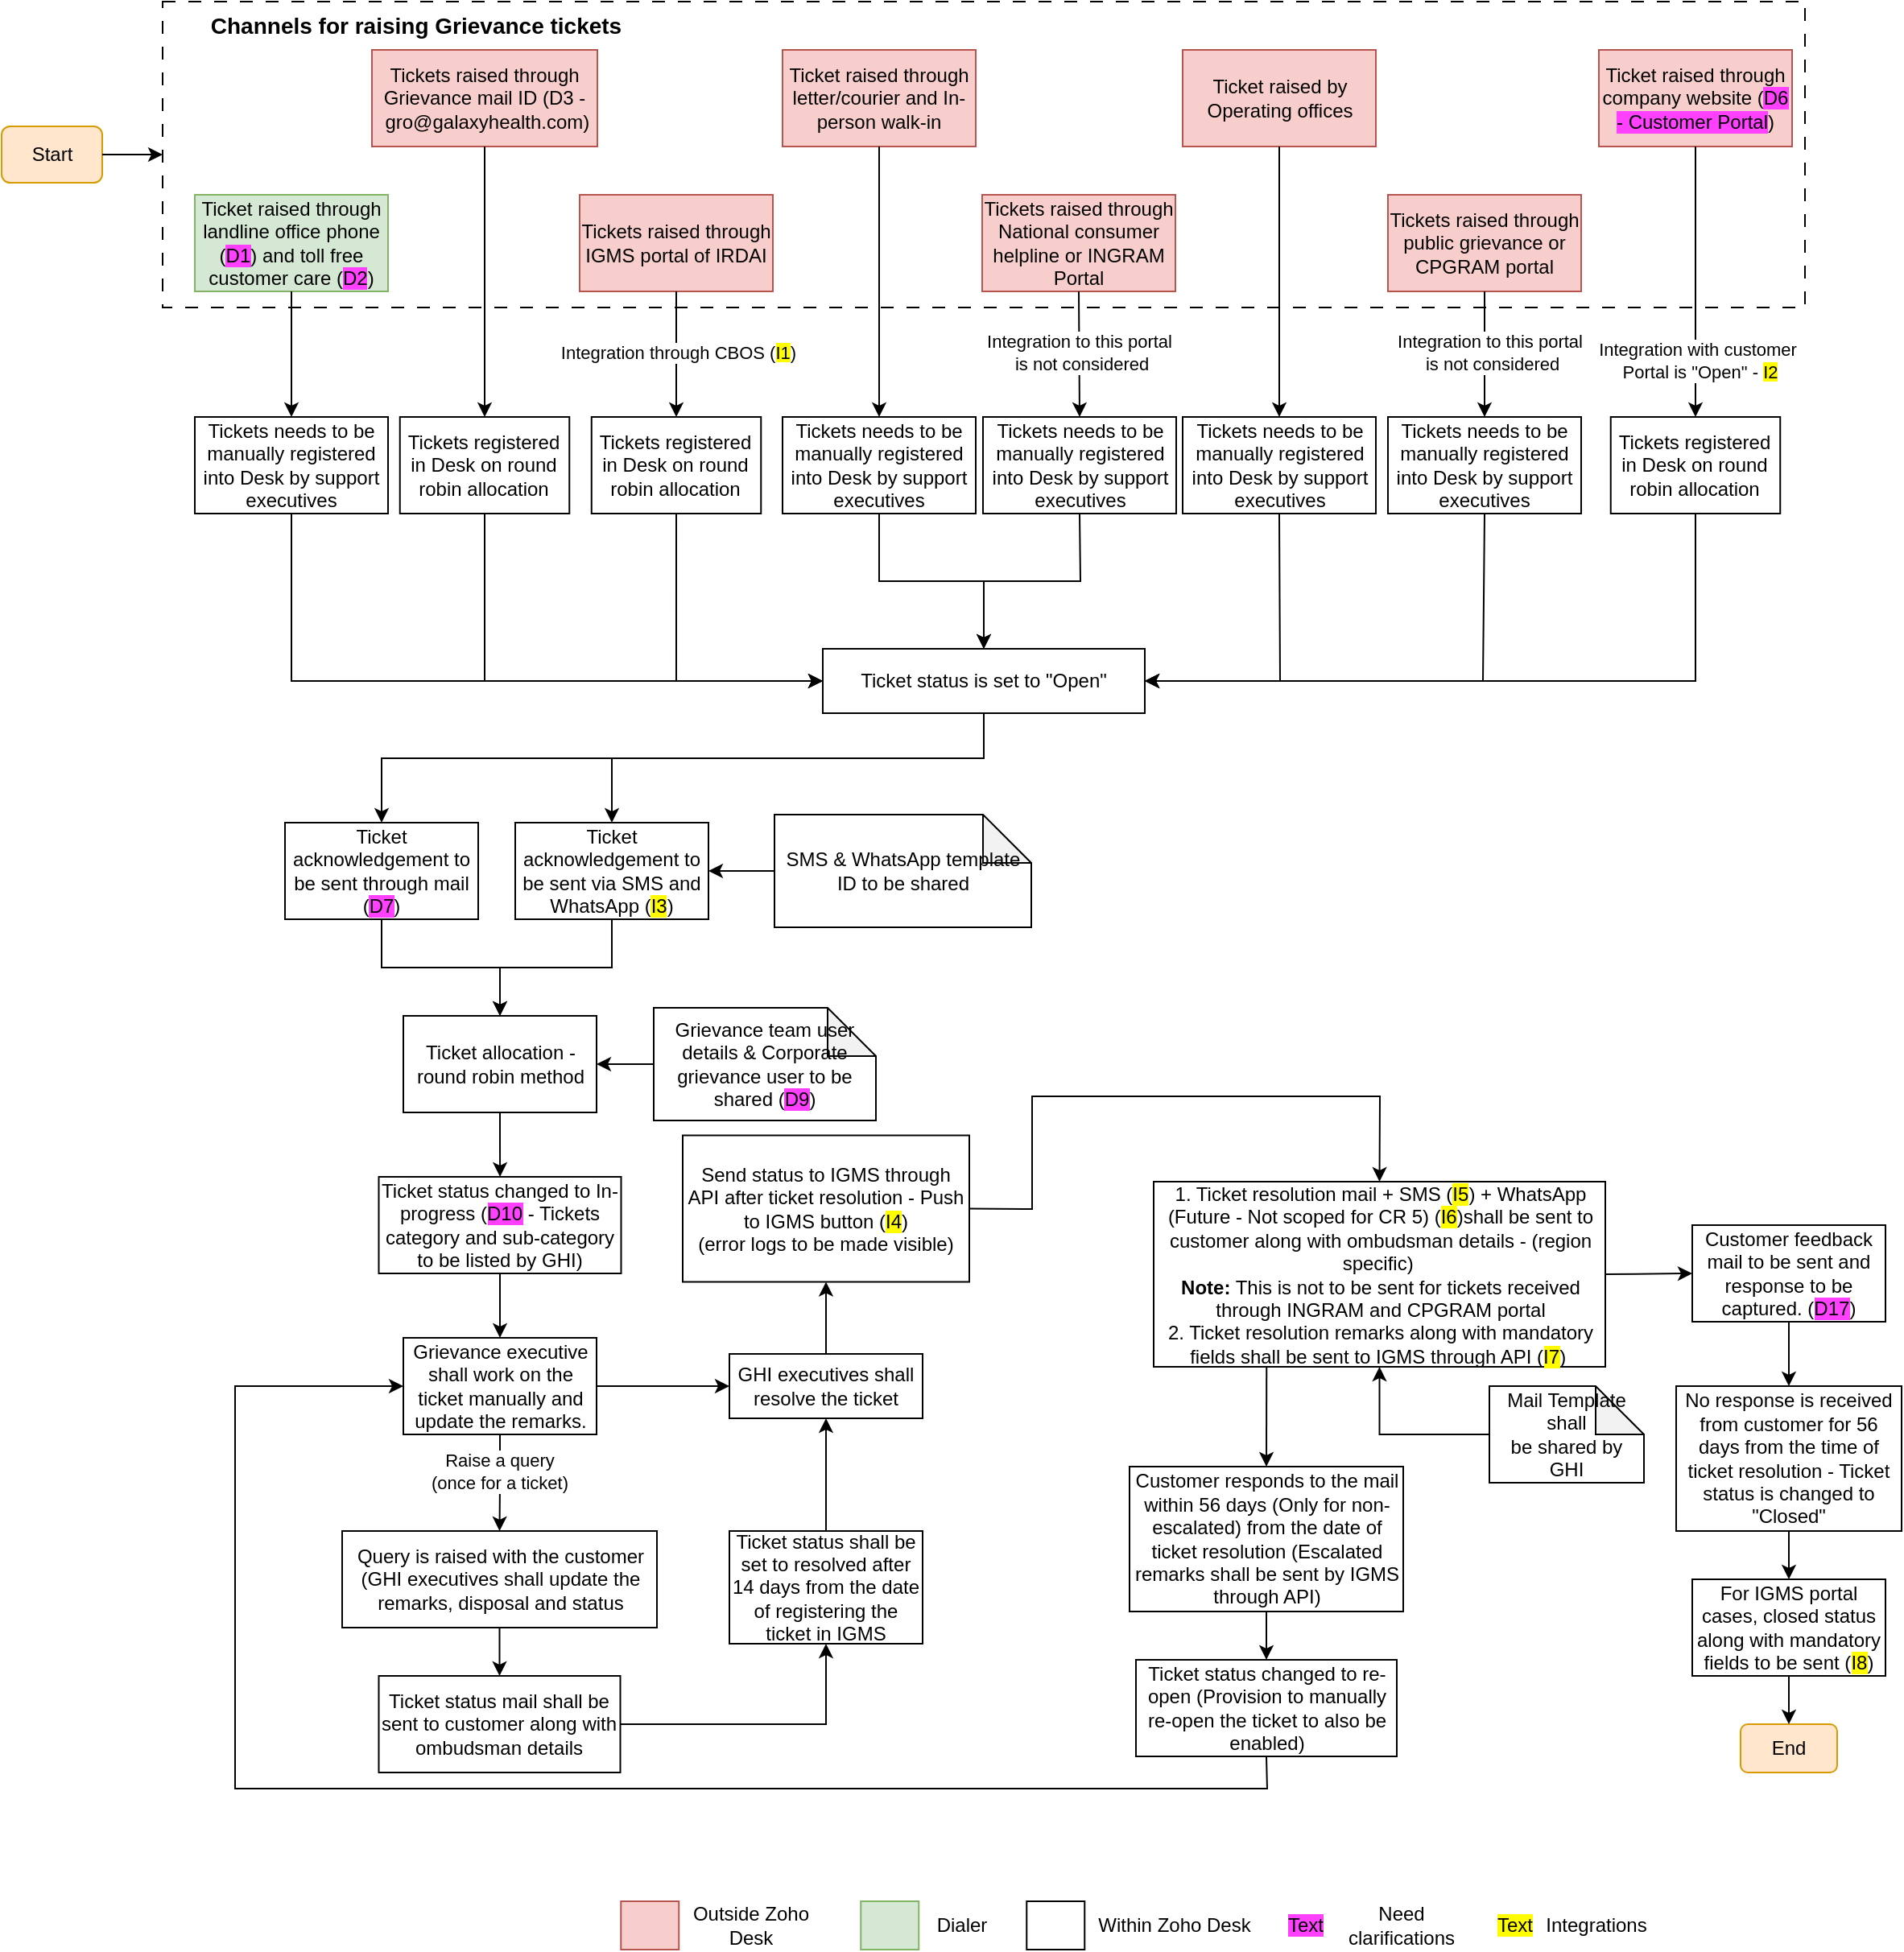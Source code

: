 <mxfile version="26.0.4">
  <diagram name="Page-1" id="zcw-Cnb_ciNUWG4lOdHk">
    <mxGraphModel dx="1781" dy="-554" grid="1" gridSize="10" guides="1" tooltips="1" connect="1" arrows="1" fold="1" page="1" pageScale="1" pageWidth="827" pageHeight="1169" math="0" shadow="0">
      <root>
        <mxCell id="0" />
        <mxCell id="1" parent="0" />
        <mxCell id="jaS_6ejKE6jILCxBxe4m-8" value="" style="rounded=0;whiteSpace=wrap;html=1;dashed=1;dashPattern=8 8;" parent="1" vertex="1">
          <mxGeometry x="70" y="1490" width="1020" height="190" as="geometry" />
        </mxCell>
        <mxCell id="CMElNXdr1ZD5l6xWRX4L-1" value="Ticket raised through landline office phone (&lt;span style=&quot;background-color: rgb(255, 64, 255);&quot;&gt;D1&lt;/span&gt;) and toll free customer care (&lt;span style=&quot;background-color: rgb(255, 64, 255);&quot;&gt;D2&lt;/span&gt;)" style="rounded=0;whiteSpace=wrap;html=1;fillColor=#d5e8d4;strokeColor=#82b366;" parent="1" vertex="1">
          <mxGeometry x="90" y="1610" width="120" height="60" as="geometry" />
        </mxCell>
        <mxCell id="CMElNXdr1ZD5l6xWRX4L-2" value="Start" style="rounded=1;whiteSpace=wrap;html=1;fillColor=#ffe6cc;strokeColor=#d79b00;" parent="1" vertex="1">
          <mxGeometry x="-30" y="1567.5" width="62.5" height="35" as="geometry" />
        </mxCell>
        <mxCell id="G15ThiUx4BXyu7yqYoc5-98" value="" style="rounded=0;whiteSpace=wrap;html=1;fillColor=#f8cecc;strokeColor=#b85450;" parent="1" vertex="1">
          <mxGeometry x="354.63" y="2670" width="36" height="30" as="geometry" />
        </mxCell>
        <mxCell id="G15ThiUx4BXyu7yqYoc5-99" value="Outside Zoho Desk" style="text;html=1;align=center;verticalAlign=middle;whiteSpace=wrap;rounded=0;" parent="1" vertex="1">
          <mxGeometry x="387.13" y="2670" width="96.5" height="30" as="geometry" />
        </mxCell>
        <mxCell id="G15ThiUx4BXyu7yqYoc5-100" value="" style="rounded=0;whiteSpace=wrap;html=1;fillColor=#d5e8d4;strokeColor=#82b366;" parent="1" vertex="1">
          <mxGeometry x="503.63" y="2670" width="36" height="30" as="geometry" />
        </mxCell>
        <mxCell id="G15ThiUx4BXyu7yqYoc5-101" value="Dialer" style="text;html=1;align=center;verticalAlign=middle;whiteSpace=wrap;rounded=0;" parent="1" vertex="1">
          <mxGeometry x="518.13" y="2670" width="96.5" height="30" as="geometry" />
        </mxCell>
        <mxCell id="G15ThiUx4BXyu7yqYoc5-102" value="" style="rounded=0;whiteSpace=wrap;html=1;" parent="1" vertex="1">
          <mxGeometry x="606.63" y="2670" width="36" height="30" as="geometry" />
        </mxCell>
        <mxCell id="G15ThiUx4BXyu7yqYoc5-103" value="Within Zoho Desk" style="text;html=1;align=center;verticalAlign=middle;whiteSpace=wrap;rounded=0;" parent="1" vertex="1">
          <mxGeometry x="650.13" y="2670" width="96.5" height="30" as="geometry" />
        </mxCell>
        <mxCell id="jaS_6ejKE6jILCxBxe4m-1" value="Tickets raised through Grievance mail ID (D3 -&amp;nbsp;&lt;span&gt;gro@galaxyhealth.com&lt;/span&gt;)" style="rounded=0;whiteSpace=wrap;html=1;fillColor=#f8cecc;strokeColor=#b85450;" parent="1" vertex="1">
          <mxGeometry x="200.01" y="1520" width="140" height="60" as="geometry" />
        </mxCell>
        <mxCell id="jaS_6ejKE6jILCxBxe4m-2" value="Ticket raised through company website (&lt;span style=&quot;background-color: rgb(255, 64, 255);&quot;&gt;D6 - Customer Portal&lt;/span&gt;)" style="rounded=0;whiteSpace=wrap;html=1;fillColor=#f8cecc;strokeColor=#b85450;" parent="1" vertex="1">
          <mxGeometry x="962" y="1520" width="120" height="60" as="geometry" />
        </mxCell>
        <mxCell id="jaS_6ejKE6jILCxBxe4m-3" value="Ticket raised through letter/courier and In-person walk-in" style="rounded=0;whiteSpace=wrap;html=1;fillColor=#f8cecc;strokeColor=#b85450;" parent="1" vertex="1">
          <mxGeometry x="455" y="1520" width="120" height="60" as="geometry" />
        </mxCell>
        <mxCell id="jaS_6ejKE6jILCxBxe4m-4" value="Ticket raised by Operating offices" style="rounded=0;whiteSpace=wrap;html=1;fillColor=#f8cecc;strokeColor=#b85450;" parent="1" vertex="1">
          <mxGeometry x="703.5" y="1520" width="120" height="60" as="geometry" />
        </mxCell>
        <mxCell id="jaS_6ejKE6jILCxBxe4m-5" value="Tickets raised through IGMS portal of IRDAI" style="rounded=0;whiteSpace=wrap;html=1;fillColor=#f8cecc;strokeColor=#b85450;" parent="1" vertex="1">
          <mxGeometry x="329" y="1610" width="120" height="60" as="geometry" />
        </mxCell>
        <mxCell id="jaS_6ejKE6jILCxBxe4m-6" value="Tickets raised through National consumer helpline or INGRAM Portal" style="rounded=0;whiteSpace=wrap;html=1;fillColor=#f8cecc;strokeColor=#b85450;" parent="1" vertex="1">
          <mxGeometry x="579" y="1610" width="120" height="60" as="geometry" />
        </mxCell>
        <mxCell id="jaS_6ejKE6jILCxBxe4m-7" value="Tickets raised through public grievance or CPGRAM portal" style="rounded=0;whiteSpace=wrap;html=1;fillColor=#f8cecc;strokeColor=#b85450;" parent="1" vertex="1">
          <mxGeometry x="831" y="1610" width="120" height="60" as="geometry" />
        </mxCell>
        <mxCell id="jaS_6ejKE6jILCxBxe4m-9" value="Channels for raising Grievance tickets" style="text;html=1;align=center;verticalAlign=middle;whiteSpace=wrap;rounded=0;fontSize=14;fontStyle=1" parent="1" vertex="1">
          <mxGeometry x="70.5" y="1490" width="312.5" height="30" as="geometry" />
        </mxCell>
        <mxCell id="jaS_6ejKE6jILCxBxe4m-11" value="" style="endArrow=classic;html=1;rounded=0;exitX=1;exitY=0.5;exitDx=0;exitDy=0;entryX=0;entryY=0.5;entryDx=0;entryDy=0;" parent="1" source="CMElNXdr1ZD5l6xWRX4L-2" target="jaS_6ejKE6jILCxBxe4m-8" edge="1">
          <mxGeometry width="50" height="50" relative="1" as="geometry">
            <mxPoint x="470" y="1680" as="sourcePoint" />
            <mxPoint x="520" y="1630" as="targetPoint" />
          </mxGeometry>
        </mxCell>
        <mxCell id="jaS_6ejKE6jILCxBxe4m-12" value="Tickets needs to be manually registered into Desk by support executives" style="rounded=0;whiteSpace=wrap;html=1;" parent="1" vertex="1">
          <mxGeometry x="90" y="1748" width="120" height="60" as="geometry" />
        </mxCell>
        <mxCell id="jaS_6ejKE6jILCxBxe4m-13" value="" style="endArrow=classic;html=1;rounded=0;exitX=0.5;exitY=1;exitDx=0;exitDy=0;entryX=0.5;entryY=0;entryDx=0;entryDy=0;" parent="1" source="CMElNXdr1ZD5l6xWRX4L-1" target="jaS_6ejKE6jILCxBxe4m-12" edge="1">
          <mxGeometry width="50" height="50" relative="1" as="geometry">
            <mxPoint x="470" y="1790" as="sourcePoint" />
            <mxPoint x="520" y="1740" as="targetPoint" />
          </mxGeometry>
        </mxCell>
        <mxCell id="jaS_6ejKE6jILCxBxe4m-14" value="Tickets registered in Desk on round robin allocation" style="rounded=0;whiteSpace=wrap;html=1;" parent="1" vertex="1">
          <mxGeometry x="217.38" y="1748" width="105.25" height="60" as="geometry" />
        </mxCell>
        <mxCell id="jaS_6ejKE6jILCxBxe4m-15" value="" style="endArrow=classic;html=1;rounded=0;exitX=0.5;exitY=1;exitDx=0;exitDy=0;entryX=0.5;entryY=0;entryDx=0;entryDy=0;" parent="1" source="jaS_6ejKE6jILCxBxe4m-1" target="jaS_6ejKE6jILCxBxe4m-14" edge="1">
          <mxGeometry width="50" height="50" relative="1" as="geometry">
            <mxPoint x="470" y="1790" as="sourcePoint" />
            <mxPoint x="520" y="1740" as="targetPoint" />
          </mxGeometry>
        </mxCell>
        <mxCell id="jaS_6ejKE6jILCxBxe4m-16" value="Tickets registered in Desk on round robin allocation" style="rounded=0;whiteSpace=wrap;html=1;" parent="1" vertex="1">
          <mxGeometry x="336.38" y="1748" width="105.25" height="60" as="geometry" />
        </mxCell>
        <mxCell id="jaS_6ejKE6jILCxBxe4m-17" value="" style="endArrow=classic;html=1;rounded=0;exitX=0.5;exitY=1;exitDx=0;exitDy=0;entryX=0.5;entryY=0;entryDx=0;entryDy=0;" parent="1" source="jaS_6ejKE6jILCxBxe4m-5" target="jaS_6ejKE6jILCxBxe4m-16" edge="1">
          <mxGeometry width="50" height="50" relative="1" as="geometry">
            <mxPoint x="470" y="1790" as="sourcePoint" />
            <mxPoint x="520" y="1740" as="targetPoint" />
          </mxGeometry>
        </mxCell>
        <mxCell id="jaS_6ejKE6jILCxBxe4m-18" value="Integration through CBOS (&lt;span style=&quot;background-color: rgb(255, 251, 0);&quot;&gt;I1&lt;/span&gt;)" style="edgeLabel;html=1;align=center;verticalAlign=middle;resizable=0;points=[];" parent="jaS_6ejKE6jILCxBxe4m-17" vertex="1" connectable="0">
          <mxGeometry x="-0.023" y="1" relative="1" as="geometry">
            <mxPoint as="offset" />
          </mxGeometry>
        </mxCell>
        <mxCell id="jaS_6ejKE6jILCxBxe4m-19" value="Tickets needs to be manually registered into Desk by support executives" style="rounded=0;whiteSpace=wrap;html=1;" parent="1" vertex="1">
          <mxGeometry x="455" y="1748" width="120" height="60" as="geometry" />
        </mxCell>
        <mxCell id="jaS_6ejKE6jILCxBxe4m-20" value="" style="endArrow=classic;html=1;rounded=0;exitX=0.5;exitY=1;exitDx=0;exitDy=0;entryX=0.5;entryY=0;entryDx=0;entryDy=0;" parent="1" source="jaS_6ejKE6jILCxBxe4m-3" target="jaS_6ejKE6jILCxBxe4m-19" edge="1">
          <mxGeometry width="50" height="50" relative="1" as="geometry">
            <mxPoint x="470" y="1790" as="sourcePoint" />
            <mxPoint x="520" y="1740" as="targetPoint" />
          </mxGeometry>
        </mxCell>
        <mxCell id="jaS_6ejKE6jILCxBxe4m-21" value="Tickets needs to be manually registered into Desk by support executives" style="rounded=0;whiteSpace=wrap;html=1;" parent="1" vertex="1">
          <mxGeometry x="579.5" y="1748" width="120" height="60" as="geometry" />
        </mxCell>
        <mxCell id="jaS_6ejKE6jILCxBxe4m-22" value="Integration to this portal&lt;div&gt;&lt;span style=&quot;background-color: rgb(255, 255, 255);&quot;&gt;&amp;nbsp;is not considered&lt;/span&gt;&lt;/div&gt;" style="endArrow=classic;html=1;rounded=0;exitX=0.5;exitY=1;exitDx=0;exitDy=0;entryX=0.5;entryY=0;entryDx=0;entryDy=0;" parent="1" source="jaS_6ejKE6jILCxBxe4m-6" target="jaS_6ejKE6jILCxBxe4m-21" edge="1">
          <mxGeometry x="-0.011" width="50" height="50" relative="1" as="geometry">
            <mxPoint x="470" y="1790" as="sourcePoint" />
            <mxPoint x="520" y="1740" as="targetPoint" />
            <mxPoint as="offset" />
          </mxGeometry>
        </mxCell>
        <mxCell id="jaS_6ejKE6jILCxBxe4m-23" value="Tickets needs to be manually registered into Desk by support executives" style="rounded=0;whiteSpace=wrap;html=1;" parent="1" vertex="1">
          <mxGeometry x="703.5" y="1748" width="120" height="60" as="geometry" />
        </mxCell>
        <mxCell id="jaS_6ejKE6jILCxBxe4m-24" value="" style="endArrow=classic;html=1;rounded=0;exitX=0.5;exitY=1;exitDx=0;exitDy=0;entryX=0.5;entryY=0;entryDx=0;entryDy=0;" parent="1" source="jaS_6ejKE6jILCxBxe4m-4" target="jaS_6ejKE6jILCxBxe4m-23" edge="1">
          <mxGeometry width="50" height="50" relative="1" as="geometry">
            <mxPoint x="470" y="1790" as="sourcePoint" />
            <mxPoint x="520" y="1740" as="targetPoint" />
          </mxGeometry>
        </mxCell>
        <mxCell id="jaS_6ejKE6jILCxBxe4m-25" value="Tickets needs to be manually registered into Desk by support executives" style="rounded=0;whiteSpace=wrap;html=1;" parent="1" vertex="1">
          <mxGeometry x="831" y="1748" width="120" height="60" as="geometry" />
        </mxCell>
        <mxCell id="jaS_6ejKE6jILCxBxe4m-26" value="" style="endArrow=classic;html=1;rounded=0;exitX=0.5;exitY=1;exitDx=0;exitDy=0;entryX=0.5;entryY=0;entryDx=0;entryDy=0;" parent="1" source="jaS_6ejKE6jILCxBxe4m-7" target="jaS_6ejKE6jILCxBxe4m-25" edge="1">
          <mxGeometry width="50" height="50" relative="1" as="geometry">
            <mxPoint x="470" y="1790" as="sourcePoint" />
            <mxPoint x="520" y="1740" as="targetPoint" />
          </mxGeometry>
        </mxCell>
        <mxCell id="jaS_6ejKE6jILCxBxe4m-27" value="Integration to this portal&lt;div&gt;&lt;span style=&quot;background-color: rgb(255, 255, 255);&quot;&gt;&amp;nbsp;is not considered&lt;/span&gt;&lt;/div&gt;" style="edgeLabel;html=1;align=center;verticalAlign=middle;resizable=0;points=[];" parent="jaS_6ejKE6jILCxBxe4m-26" vertex="1" connectable="0">
          <mxGeometry x="-0.043" y="3" relative="1" as="geometry">
            <mxPoint as="offset" />
          </mxGeometry>
        </mxCell>
        <mxCell id="jaS_6ejKE6jILCxBxe4m-28" value="Tickets registered in Desk on round robin allocation" style="rounded=0;whiteSpace=wrap;html=1;" parent="1" vertex="1">
          <mxGeometry x="969.37" y="1748" width="105.25" height="60" as="geometry" />
        </mxCell>
        <mxCell id="jaS_6ejKE6jILCxBxe4m-29" value="" style="endArrow=classic;html=1;rounded=0;exitX=0.5;exitY=1;exitDx=0;exitDy=0;entryX=0.5;entryY=0;entryDx=0;entryDy=0;" parent="1" source="jaS_6ejKE6jILCxBxe4m-2" target="jaS_6ejKE6jILCxBxe4m-28" edge="1">
          <mxGeometry width="50" height="50" relative="1" as="geometry">
            <mxPoint x="470" y="1790" as="sourcePoint" />
            <mxPoint x="520" y="1740" as="targetPoint" />
          </mxGeometry>
        </mxCell>
        <mxCell id="jaS_6ejKE6jILCxBxe4m-30" value="Integration with customer&lt;div&gt;&lt;span style=&quot;background-color: rgb(255, 255, 255);&quot;&gt;&amp;nbsp;Portal is&amp;nbsp;&lt;/span&gt;&quot;Open&quot; - &lt;span style=&quot;background-color: rgb(255, 251, 0);&quot;&gt;I2&lt;/span&gt;&lt;/div&gt;" style="edgeLabel;html=1;align=center;verticalAlign=middle;resizable=0;points=[];" parent="jaS_6ejKE6jILCxBxe4m-29" vertex="1" connectable="0">
          <mxGeometry x="0.565" y="1" relative="1" as="geometry">
            <mxPoint y="1" as="offset" />
          </mxGeometry>
        </mxCell>
        <mxCell id="jaS_6ejKE6jILCxBxe4m-31" value="Ticket status is set to &quot;Open&quot;" style="rounded=0;whiteSpace=wrap;html=1;" parent="1" vertex="1">
          <mxGeometry x="480" y="1892" width="200" height="40" as="geometry" />
        </mxCell>
        <mxCell id="jaS_6ejKE6jILCxBxe4m-32" value="" style="endArrow=classic;html=1;rounded=0;exitX=0.5;exitY=1;exitDx=0;exitDy=0;entryX=0;entryY=0.5;entryDx=0;entryDy=0;" parent="1" source="jaS_6ejKE6jILCxBxe4m-12" target="jaS_6ejKE6jILCxBxe4m-31" edge="1">
          <mxGeometry width="50" height="50" relative="1" as="geometry">
            <mxPoint x="540" y="2040" as="sourcePoint" />
            <mxPoint x="590" y="1990" as="targetPoint" />
            <Array as="points">
              <mxPoint x="150" y="1912" />
            </Array>
          </mxGeometry>
        </mxCell>
        <mxCell id="jaS_6ejKE6jILCxBxe4m-33" value="" style="endArrow=classic;html=1;rounded=0;exitX=0.5;exitY=1;exitDx=0;exitDy=0;entryX=0;entryY=0.5;entryDx=0;entryDy=0;" parent="1" source="jaS_6ejKE6jILCxBxe4m-14" target="jaS_6ejKE6jILCxBxe4m-31" edge="1">
          <mxGeometry width="50" height="50" relative="1" as="geometry">
            <mxPoint x="540" y="2040" as="sourcePoint" />
            <mxPoint x="470" y="1880" as="targetPoint" />
            <Array as="points">
              <mxPoint x="270" y="1912" />
            </Array>
          </mxGeometry>
        </mxCell>
        <mxCell id="jaS_6ejKE6jILCxBxe4m-34" value="" style="endArrow=classic;html=1;rounded=0;exitX=0.5;exitY=1;exitDx=0;exitDy=0;entryX=0;entryY=0.5;entryDx=0;entryDy=0;" parent="1" source="jaS_6ejKE6jILCxBxe4m-16" target="jaS_6ejKE6jILCxBxe4m-31" edge="1">
          <mxGeometry width="50" height="50" relative="1" as="geometry">
            <mxPoint x="540" y="2040" as="sourcePoint" />
            <mxPoint x="590" y="1990" as="targetPoint" />
            <Array as="points">
              <mxPoint x="389" y="1912" />
            </Array>
          </mxGeometry>
        </mxCell>
        <mxCell id="jaS_6ejKE6jILCxBxe4m-35" value="" style="endArrow=classic;html=1;rounded=0;exitX=0.5;exitY=1;exitDx=0;exitDy=0;entryX=0.5;entryY=0;entryDx=0;entryDy=0;" parent="1" source="jaS_6ejKE6jILCxBxe4m-19" target="jaS_6ejKE6jILCxBxe4m-31" edge="1">
          <mxGeometry width="50" height="50" relative="1" as="geometry">
            <mxPoint x="540" y="2040" as="sourcePoint" />
            <mxPoint x="590" y="1990" as="targetPoint" />
            <Array as="points">
              <mxPoint x="515" y="1850" />
              <mxPoint x="580" y="1850" />
            </Array>
          </mxGeometry>
        </mxCell>
        <mxCell id="jaS_6ejKE6jILCxBxe4m-36" value="" style="endArrow=classic;html=1;rounded=0;exitX=0.5;exitY=1;exitDx=0;exitDy=0;entryX=0.5;entryY=0;entryDx=0;entryDy=0;" parent="1" source="jaS_6ejKE6jILCxBxe4m-21" target="jaS_6ejKE6jILCxBxe4m-31" edge="1">
          <mxGeometry width="50" height="50" relative="1" as="geometry">
            <mxPoint x="540" y="2040" as="sourcePoint" />
            <mxPoint x="590" y="1990" as="targetPoint" />
            <Array as="points">
              <mxPoint x="640" y="1850" />
              <mxPoint x="580" y="1850" />
            </Array>
          </mxGeometry>
        </mxCell>
        <mxCell id="jaS_6ejKE6jILCxBxe4m-37" value="" style="endArrow=classic;html=1;rounded=0;exitX=0.5;exitY=1;exitDx=0;exitDy=0;entryX=1;entryY=0.5;entryDx=0;entryDy=0;" parent="1" source="jaS_6ejKE6jILCxBxe4m-23" target="jaS_6ejKE6jILCxBxe4m-31" edge="1">
          <mxGeometry width="50" height="50" relative="1" as="geometry">
            <mxPoint x="540" y="2040" as="sourcePoint" />
            <mxPoint x="590" y="1990" as="targetPoint" />
            <Array as="points">
              <mxPoint x="764" y="1912" />
            </Array>
          </mxGeometry>
        </mxCell>
        <mxCell id="jaS_6ejKE6jILCxBxe4m-38" value="" style="endArrow=classic;html=1;rounded=0;exitX=0.5;exitY=1;exitDx=0;exitDy=0;entryX=1;entryY=0.5;entryDx=0;entryDy=0;" parent="1" source="jaS_6ejKE6jILCxBxe4m-25" target="jaS_6ejKE6jILCxBxe4m-31" edge="1">
          <mxGeometry width="50" height="50" relative="1" as="geometry">
            <mxPoint x="540" y="2040" as="sourcePoint" />
            <mxPoint x="590" y="1990" as="targetPoint" />
            <Array as="points">
              <mxPoint x="890" y="1912" />
            </Array>
          </mxGeometry>
        </mxCell>
        <mxCell id="jaS_6ejKE6jILCxBxe4m-39" value="" style="endArrow=classic;html=1;rounded=0;exitX=0.5;exitY=1;exitDx=0;exitDy=0;entryX=1;entryY=0.5;entryDx=0;entryDy=0;" parent="1" source="jaS_6ejKE6jILCxBxe4m-28" target="jaS_6ejKE6jILCxBxe4m-31" edge="1">
          <mxGeometry width="50" height="50" relative="1" as="geometry">
            <mxPoint x="540" y="2040" as="sourcePoint" />
            <mxPoint x="590" y="1990" as="targetPoint" />
            <Array as="points">
              <mxPoint x="1022" y="1912" />
            </Array>
          </mxGeometry>
        </mxCell>
        <mxCell id="jaS_6ejKE6jILCxBxe4m-48" style="edgeStyle=orthogonalEdgeStyle;rounded=0;orthogonalLoop=1;jettySize=auto;html=1;exitX=0.5;exitY=1;exitDx=0;exitDy=0;entryX=0.5;entryY=0;entryDx=0;entryDy=0;" parent="1" source="jaS_6ejKE6jILCxBxe4m-40" target="jaS_6ejKE6jILCxBxe4m-46" edge="1">
          <mxGeometry relative="1" as="geometry" />
        </mxCell>
        <mxCell id="jaS_6ejKE6jILCxBxe4m-40" value="Ticket acknowledgement to be sent through mail (&lt;span style=&quot;background-color: rgb(255, 64, 255);&quot;&gt;D7&lt;/span&gt;)" style="rounded=0;whiteSpace=wrap;html=1;" parent="1" vertex="1">
          <mxGeometry x="146" y="2000" width="120" height="60" as="geometry" />
        </mxCell>
        <mxCell id="jaS_6ejKE6jILCxBxe4m-47" style="edgeStyle=orthogonalEdgeStyle;rounded=0;orthogonalLoop=1;jettySize=auto;html=1;exitX=0.5;exitY=1;exitDx=0;exitDy=0;entryX=0.5;entryY=0;entryDx=0;entryDy=0;" parent="1" source="jaS_6ejKE6jILCxBxe4m-41" target="jaS_6ejKE6jILCxBxe4m-46" edge="1">
          <mxGeometry relative="1" as="geometry" />
        </mxCell>
        <mxCell id="jaS_6ejKE6jILCxBxe4m-41" value="Ticket acknowledgement to be sent via SMS and WhatsApp (&lt;span style=&quot;background-color: rgb(255, 251, 0);&quot;&gt;I3&lt;/span&gt;)" style="rounded=0;whiteSpace=wrap;html=1;" parent="1" vertex="1">
          <mxGeometry x="289" y="2000" width="120" height="60" as="geometry" />
        </mxCell>
        <mxCell id="jaS_6ejKE6jILCxBxe4m-42" value="SMS &amp;amp; WhatsApp template ID to be shared" style="shape=note;whiteSpace=wrap;html=1;backgroundOutline=1;darkOpacity=0.05;" parent="1" vertex="1">
          <mxGeometry x="450" y="1995" width="159.5" height="70" as="geometry" />
        </mxCell>
        <mxCell id="jaS_6ejKE6jILCxBxe4m-43" value="" style="endArrow=classic;html=1;rounded=0;exitX=0;exitY=0.5;exitDx=0;exitDy=0;exitPerimeter=0;entryX=1;entryY=0.5;entryDx=0;entryDy=0;" parent="1" source="jaS_6ejKE6jILCxBxe4m-42" target="jaS_6ejKE6jILCxBxe4m-41" edge="1">
          <mxGeometry width="50" height="50" relative="1" as="geometry">
            <mxPoint x="235" y="2120" as="sourcePoint" />
            <mxPoint x="285" y="2070" as="targetPoint" />
          </mxGeometry>
        </mxCell>
        <mxCell id="jaS_6ejKE6jILCxBxe4m-44" value="" style="endArrow=classic;html=1;rounded=0;exitX=0.5;exitY=1;exitDx=0;exitDy=0;entryX=0.5;entryY=0;entryDx=0;entryDy=0;" parent="1" source="jaS_6ejKE6jILCxBxe4m-31" target="jaS_6ejKE6jILCxBxe4m-40" edge="1">
          <mxGeometry width="50" height="50" relative="1" as="geometry">
            <mxPoint x="540" y="2120" as="sourcePoint" />
            <mxPoint x="590" y="2070" as="targetPoint" />
            <Array as="points">
              <mxPoint x="580" y="1960" />
              <mxPoint x="206" y="1960" />
            </Array>
          </mxGeometry>
        </mxCell>
        <mxCell id="jaS_6ejKE6jILCxBxe4m-52" style="edgeStyle=orthogonalEdgeStyle;rounded=0;orthogonalLoop=1;jettySize=auto;html=1;exitX=0.5;exitY=1;exitDx=0;exitDy=0;" parent="1" source="jaS_6ejKE6jILCxBxe4m-46" target="jaS_6ejKE6jILCxBxe4m-51" edge="1">
          <mxGeometry relative="1" as="geometry" />
        </mxCell>
        <mxCell id="jaS_6ejKE6jILCxBxe4m-46" value="Ticket allocation - round robin method" style="rounded=0;whiteSpace=wrap;html=1;" parent="1" vertex="1">
          <mxGeometry x="219.5" y="2120" width="120" height="60" as="geometry" />
        </mxCell>
        <mxCell id="jaS_6ejKE6jILCxBxe4m-50" style="edgeStyle=orthogonalEdgeStyle;rounded=0;orthogonalLoop=1;jettySize=auto;html=1;exitX=0;exitY=0.5;exitDx=0;exitDy=0;exitPerimeter=0;entryX=1;entryY=0.5;entryDx=0;entryDy=0;" parent="1" source="jaS_6ejKE6jILCxBxe4m-49" target="jaS_6ejKE6jILCxBxe4m-46" edge="1">
          <mxGeometry relative="1" as="geometry" />
        </mxCell>
        <mxCell id="jaS_6ejKE6jILCxBxe4m-49" value="Grievance team user details &amp;amp; Corporate grievance user to be shared (&lt;span style=&quot;background-color: rgb(255, 64, 255);&quot;&gt;D9&lt;/span&gt;)" style="shape=note;whiteSpace=wrap;html=1;backgroundOutline=1;darkOpacity=0.05;" parent="1" vertex="1">
          <mxGeometry x="375" y="2115" width="138" height="70" as="geometry" />
        </mxCell>
        <mxCell id="jaS_6ejKE6jILCxBxe4m-55" style="edgeStyle=orthogonalEdgeStyle;rounded=0;orthogonalLoop=1;jettySize=auto;html=1;exitX=0.5;exitY=1;exitDx=0;exitDy=0;entryX=0.5;entryY=0;entryDx=0;entryDy=0;" parent="1" source="jaS_6ejKE6jILCxBxe4m-51" target="jaS_6ejKE6jILCxBxe4m-53" edge="1">
          <mxGeometry relative="1" as="geometry" />
        </mxCell>
        <mxCell id="jaS_6ejKE6jILCxBxe4m-51" value="Ticket status changed to In-progress (&lt;span style=&quot;background-color: rgb(255, 64, 255);&quot;&gt;D10&lt;/span&gt; - Tickets category and sub-category to be listed by GHI)" style="rounded=0;whiteSpace=wrap;html=1;" parent="1" vertex="1">
          <mxGeometry x="204.25" y="2220" width="150.5" height="60" as="geometry" />
        </mxCell>
        <mxCell id="jaS_6ejKE6jILCxBxe4m-56" style="edgeStyle=orthogonalEdgeStyle;rounded=0;orthogonalLoop=1;jettySize=auto;html=1;exitX=1;exitY=0.5;exitDx=0;exitDy=0;" parent="1" source="jaS_6ejKE6jILCxBxe4m-53" target="jaS_6ejKE6jILCxBxe4m-54" edge="1">
          <mxGeometry relative="1" as="geometry" />
        </mxCell>
        <mxCell id="jaS_6ejKE6jILCxBxe4m-66" style="edgeStyle=orthogonalEdgeStyle;rounded=0;orthogonalLoop=1;jettySize=auto;html=1;exitX=0.5;exitY=1;exitDx=0;exitDy=0;" parent="1" source="jaS_6ejKE6jILCxBxe4m-53" target="jaS_6ejKE6jILCxBxe4m-65" edge="1">
          <mxGeometry relative="1" as="geometry" />
        </mxCell>
        <mxCell id="jaS_6ejKE6jILCxBxe4m-88" value="Raise a query&lt;div&gt;(once for a ticket)&lt;/div&gt;" style="edgeLabel;html=1;align=center;verticalAlign=middle;resizable=0;points=[];" parent="jaS_6ejKE6jILCxBxe4m-66" vertex="1" connectable="0">
          <mxGeometry x="-0.246" y="-1" relative="1" as="geometry">
            <mxPoint as="offset" />
          </mxGeometry>
        </mxCell>
        <mxCell id="jaS_6ejKE6jILCxBxe4m-53" value="Grievance executive shall work on the ticket manually and update the remarks." style="rounded=0;whiteSpace=wrap;html=1;" parent="1" vertex="1">
          <mxGeometry x="219.5" y="2320" width="120" height="60" as="geometry" />
        </mxCell>
        <mxCell id="jaS_6ejKE6jILCxBxe4m-92" style="edgeStyle=orthogonalEdgeStyle;rounded=0;orthogonalLoop=1;jettySize=auto;html=1;exitX=0.5;exitY=0;exitDx=0;exitDy=0;entryX=0.5;entryY=1;entryDx=0;entryDy=0;" parent="1" source="jaS_6ejKE6jILCxBxe4m-54" target="jaS_6ejKE6jILCxBxe4m-90" edge="1">
          <mxGeometry relative="1" as="geometry" />
        </mxCell>
        <mxCell id="jaS_6ejKE6jILCxBxe4m-54" value="GHI executives shall resolve the ticket" style="rounded=0;whiteSpace=wrap;html=1;" parent="1" vertex="1">
          <mxGeometry x="422" y="2330" width="120" height="40" as="geometry" />
        </mxCell>
        <mxCell id="jaS_6ejKE6jILCxBxe4m-57" value="1. Ticket resolution mail + SMS (&lt;span style=&quot;background-color: rgb(255, 251, 0);&quot;&gt;I5&lt;/span&gt;) + WhatsApp (Future - Not scoped for CR 5) (&lt;span style=&quot;background-color: rgb(255, 251, 0);&quot;&gt;I6&lt;/span&gt;)shall be sent to customer along with ombudsman details - (region specific)&amp;nbsp;&lt;div&gt;&lt;b&gt;Note:&lt;/b&gt; This is not to be sent for tickets received through INGRAM and CPGRAM portal&lt;br&gt;&lt;div&gt;2. Ticket resolution remarks along with mandatory fields shall be sent to IGMS through API (&lt;span style=&quot;background-color: rgb(255, 251, 0);&quot;&gt;I7&lt;/span&gt;)&amp;nbsp;&lt;br&gt;&lt;/div&gt;&lt;/div&gt;" style="rounded=0;whiteSpace=wrap;html=1;" parent="1" vertex="1">
          <mxGeometry x="685.5" y="2223" width="280.5" height="115" as="geometry" />
        </mxCell>
        <mxCell id="jaS_6ejKE6jILCxBxe4m-73" style="edgeStyle=orthogonalEdgeStyle;rounded=0;orthogonalLoop=1;jettySize=auto;html=1;exitX=0;exitY=0.5;exitDx=0;exitDy=0;exitPerimeter=0;" parent="1" source="jaS_6ejKE6jILCxBxe4m-59" target="jaS_6ejKE6jILCxBxe4m-57" edge="1">
          <mxGeometry relative="1" as="geometry" />
        </mxCell>
        <mxCell id="jaS_6ejKE6jILCxBxe4m-59" value="Mail Template shall&lt;div&gt;be shared by GHI&lt;/div&gt;" style="shape=note;whiteSpace=wrap;html=1;backgroundOutline=1;darkOpacity=0.05;" parent="1" vertex="1">
          <mxGeometry x="894" y="2350" width="96" height="60" as="geometry" />
        </mxCell>
        <mxCell id="jaS_6ejKE6jILCxBxe4m-65" value="Query is raised with the customer (GHI executives shall update the remarks, disposal and status" style="rounded=0;whiteSpace=wrap;html=1;" parent="1" vertex="1">
          <mxGeometry x="181.5" y="2440" width="195.5" height="60" as="geometry" />
        </mxCell>
        <mxCell id="jaS_6ejKE6jILCxBxe4m-67" value="Ticket status mail shall be sent to customer along with ombudsman details" style="rounded=0;whiteSpace=wrap;html=1;" parent="1" vertex="1">
          <mxGeometry x="204.25" y="2530" width="150" height="60" as="geometry" />
        </mxCell>
        <mxCell id="jaS_6ejKE6jILCxBxe4m-71" style="edgeStyle=orthogonalEdgeStyle;rounded=0;orthogonalLoop=1;jettySize=auto;html=1;exitX=0.5;exitY=0;exitDx=0;exitDy=0;entryX=0.5;entryY=1;entryDx=0;entryDy=0;" parent="1" source="jaS_6ejKE6jILCxBxe4m-68" target="jaS_6ejKE6jILCxBxe4m-54" edge="1">
          <mxGeometry relative="1" as="geometry" />
        </mxCell>
        <mxCell id="jaS_6ejKE6jILCxBxe4m-68" value="Ticket status shall be set to resolved after 14 days from the date of registering the ticket in IGMS" style="rounded=0;whiteSpace=wrap;html=1;" parent="1" vertex="1">
          <mxGeometry x="422" y="2440" width="120" height="70" as="geometry" />
        </mxCell>
        <mxCell id="jaS_6ejKE6jILCxBxe4m-69" value="" style="endArrow=classic;html=1;rounded=0;exitX=0.5;exitY=1;exitDx=0;exitDy=0;entryX=0.5;entryY=0;entryDx=0;entryDy=0;" parent="1" source="jaS_6ejKE6jILCxBxe4m-65" target="jaS_6ejKE6jILCxBxe4m-67" edge="1">
          <mxGeometry width="50" height="50" relative="1" as="geometry">
            <mxPoint x="385" y="2350" as="sourcePoint" />
            <mxPoint x="435" y="2300" as="targetPoint" />
          </mxGeometry>
        </mxCell>
        <mxCell id="jaS_6ejKE6jILCxBxe4m-101" style="edgeStyle=orthogonalEdgeStyle;rounded=0;orthogonalLoop=1;jettySize=auto;html=1;exitX=0.5;exitY=1;exitDx=0;exitDy=0;" parent="1" source="jaS_6ejKE6jILCxBxe4m-72" target="jaS_6ejKE6jILCxBxe4m-100" edge="1">
          <mxGeometry relative="1" as="geometry" />
        </mxCell>
        <mxCell id="jaS_6ejKE6jILCxBxe4m-72" value="Customer feedback mail to be sent and response to be captured. (&lt;span style=&quot;background-color: rgb(255, 64, 255);&quot;&gt;D17&lt;/span&gt;)" style="rounded=0;whiteSpace=wrap;html=1;" parent="1" vertex="1">
          <mxGeometry x="1020.0" y="2250" width="120" height="60" as="geometry" />
        </mxCell>
        <mxCell id="jaS_6ejKE6jILCxBxe4m-74" value="" style="endArrow=classic;html=1;rounded=0;exitX=1;exitY=0.5;exitDx=0;exitDy=0;entryX=0;entryY=0.5;entryDx=0;entryDy=0;" parent="1" source="jaS_6ejKE6jILCxBxe4m-57" target="jaS_6ejKE6jILCxBxe4m-72" edge="1">
          <mxGeometry width="50" height="50" relative="1" as="geometry">
            <mxPoint x="574" y="2350" as="sourcePoint" />
            <mxPoint x="624" y="2300" as="targetPoint" />
          </mxGeometry>
        </mxCell>
        <mxCell id="jaS_6ejKE6jILCxBxe4m-78" value="" style="endArrow=classic;html=1;rounded=0;exitX=1;exitY=0.5;exitDx=0;exitDy=0;entryX=0.5;entryY=1;entryDx=0;entryDy=0;" parent="1" source="jaS_6ejKE6jILCxBxe4m-67" target="jaS_6ejKE6jILCxBxe4m-68" edge="1">
          <mxGeometry width="50" height="50" relative="1" as="geometry">
            <mxPoint x="385" y="2250" as="sourcePoint" />
            <mxPoint x="435" y="2200" as="targetPoint" />
            <Array as="points">
              <mxPoint x="482" y="2560" />
            </Array>
          </mxGeometry>
        </mxCell>
        <mxCell id="jaS_6ejKE6jILCxBxe4m-80" value="Customer responds to the mail within 56 days (Only for non-escalated) from the date of ticket resolution (Escalated remarks shall be sent by IGMS through API)" style="rounded=0;whiteSpace=wrap;html=1;" parent="1" vertex="1">
          <mxGeometry x="670.5" y="2400" width="170" height="90" as="geometry" />
        </mxCell>
        <mxCell id="jaS_6ejKE6jILCxBxe4m-82" value="" style="endArrow=classic;html=1;rounded=0;entryX=0.5;entryY=0;entryDx=0;entryDy=0;exitX=0.25;exitY=1;exitDx=0;exitDy=0;" parent="1" source="jaS_6ejKE6jILCxBxe4m-57" target="jaS_6ejKE6jILCxBxe4m-80" edge="1">
          <mxGeometry width="50" height="50" relative="1" as="geometry">
            <mxPoint x="780" y="2350" as="sourcePoint" />
            <mxPoint x="525" y="2200" as="targetPoint" />
          </mxGeometry>
        </mxCell>
        <mxCell id="jaS_6ejKE6jILCxBxe4m-84" value="Ticket status changed to re-open (Provision to manually re-open the ticket to also be enabled)" style="rounded=0;whiteSpace=wrap;html=1;" parent="1" vertex="1">
          <mxGeometry x="674.5" y="2520" width="162" height="60" as="geometry" />
        </mxCell>
        <mxCell id="jaS_6ejKE6jILCxBxe4m-85" value="" style="endArrow=classic;html=1;rounded=0;exitX=0.5;exitY=1;exitDx=0;exitDy=0;entryX=0.5;entryY=0;entryDx=0;entryDy=0;" parent="1" source="jaS_6ejKE6jILCxBxe4m-80" target="jaS_6ejKE6jILCxBxe4m-84" edge="1">
          <mxGeometry width="50" height="50" relative="1" as="geometry">
            <mxPoint x="475" y="2420" as="sourcePoint" />
            <mxPoint x="525" y="2370" as="targetPoint" />
          </mxGeometry>
        </mxCell>
        <mxCell id="jaS_6ejKE6jILCxBxe4m-86" value="" style="endArrow=classic;html=1;rounded=0;exitX=0.5;exitY=1;exitDx=0;exitDy=0;entryX=0;entryY=0.5;entryDx=0;entryDy=0;" parent="1" source="jaS_6ejKE6jILCxBxe4m-84" target="jaS_6ejKE6jILCxBxe4m-53" edge="1">
          <mxGeometry width="50" height="50" relative="1" as="geometry">
            <mxPoint x="385" y="2420" as="sourcePoint" />
            <mxPoint x="435" y="2370" as="targetPoint" />
            <Array as="points">
              <mxPoint x="756" y="2600" />
              <mxPoint x="115" y="2600" />
              <mxPoint x="115" y="2350" />
            </Array>
          </mxGeometry>
        </mxCell>
        <mxCell id="jaS_6ejKE6jILCxBxe4m-90" value="Send status to IGMS through API after ticket resolution - Push to IGMS button (&lt;span style=&quot;background-color: rgb(255, 251, 0);&quot;&gt;I4&lt;/span&gt;)&lt;div&gt;(error logs to be made visible)&lt;/div&gt;" style="rounded=0;whiteSpace=wrap;html=1;" parent="1" vertex="1">
          <mxGeometry x="393" y="2194.25" width="178" height="91" as="geometry" />
        </mxCell>
        <mxCell id="jaS_6ejKE6jILCxBxe4m-94" value="" style="endArrow=classic;html=1;rounded=0;exitX=0.5;exitY=1;exitDx=0;exitDy=0;entryX=0.5;entryY=0;entryDx=0;entryDy=0;" parent="1" source="jaS_6ejKE6jILCxBxe4m-31" target="jaS_6ejKE6jILCxBxe4m-41" edge="1">
          <mxGeometry width="50" height="50" relative="1" as="geometry">
            <mxPoint x="620" y="2300" as="sourcePoint" />
            <mxPoint x="670" y="2250" as="targetPoint" />
            <Array as="points">
              <mxPoint x="580" y="1960" />
              <mxPoint x="349" y="1960" />
            </Array>
          </mxGeometry>
        </mxCell>
        <mxCell id="jaS_6ejKE6jILCxBxe4m-99" value="" style="endArrow=classic;html=1;rounded=0;exitX=1;exitY=0.5;exitDx=0;exitDy=0;entryX=0.5;entryY=0;entryDx=0;entryDy=0;" parent="1" source="jaS_6ejKE6jILCxBxe4m-90" target="jaS_6ejKE6jILCxBxe4m-57" edge="1">
          <mxGeometry width="50" height="50" relative="1" as="geometry">
            <mxPoint x="650" y="2330" as="sourcePoint" />
            <mxPoint x="568" y="2239.75" as="targetPoint" />
            <Array as="points">
              <mxPoint x="610" y="2240" />
              <mxPoint x="610" y="2170" />
              <mxPoint x="826" y="2170" />
            </Array>
          </mxGeometry>
        </mxCell>
        <mxCell id="jaS_6ejKE6jILCxBxe4m-100" value="No response is received from customer for 56 days from the time of ticket resolution - Ticket status is changed to &quot;Closed&quot;" style="rounded=0;whiteSpace=wrap;html=1;" parent="1" vertex="1">
          <mxGeometry x="1010" y="2350" width="140" height="90" as="geometry" />
        </mxCell>
        <mxCell id="jaS_6ejKE6jILCxBxe4m-102" value="End" style="rounded=1;whiteSpace=wrap;html=1;fillColor=#ffe6cc;strokeColor=#d79b00;" parent="1" vertex="1">
          <mxGeometry x="1050" y="2560" width="60" height="30" as="geometry" />
        </mxCell>
        <mxCell id="jaS_6ejKE6jILCxBxe4m-103" value="" style="endArrow=classic;html=1;rounded=0;exitX=0.5;exitY=1;exitDx=0;exitDy=0;entryX=0.5;entryY=0;entryDx=0;entryDy=0;" parent="1" source="jaS_6ejKE6jILCxBxe4m-100" target="jaS_6ejKE6jILCxBxe4m-104" edge="1">
          <mxGeometry width="50" height="50" relative="1" as="geometry">
            <mxPoint x="810" y="2390" as="sourcePoint" />
            <mxPoint x="860" y="2340" as="targetPoint" />
          </mxGeometry>
        </mxCell>
        <mxCell id="jaS_6ejKE6jILCxBxe4m-104" value="For IGMS portal cases, closed status along with mandatory fields to be sent (&lt;span style=&quot;background-color: rgb(255, 251, 0);&quot;&gt;I8&lt;/span&gt;)" style="rounded=0;whiteSpace=wrap;html=1;" parent="1" vertex="1">
          <mxGeometry x="1020" y="2470" width="120" height="60" as="geometry" />
        </mxCell>
        <mxCell id="jaS_6ejKE6jILCxBxe4m-105" value="" style="endArrow=classic;html=1;rounded=0;exitX=0.5;exitY=1;exitDx=0;exitDy=0;entryX=0.5;entryY=0;entryDx=0;entryDy=0;" parent="1" source="jaS_6ejKE6jILCxBxe4m-104" target="jaS_6ejKE6jILCxBxe4m-102" edge="1">
          <mxGeometry width="50" height="50" relative="1" as="geometry">
            <mxPoint x="810" y="2390" as="sourcePoint" />
            <mxPoint x="860" y="2340" as="targetPoint" />
          </mxGeometry>
        </mxCell>
        <mxCell id="jaS_6ejKE6jILCxBxe4m-109" value="&lt;span style=&quot;background-color: rgb(255, 64, 255);&quot;&gt;Text&lt;/span&gt;" style="text;html=1;align=center;verticalAlign=middle;whiteSpace=wrap;rounded=0;" parent="1" vertex="1">
          <mxGeometry x="750" y="2670" width="60" height="30" as="geometry" />
        </mxCell>
        <mxCell id="jaS_6ejKE6jILCxBxe4m-110" value="Need clarifications" style="text;html=1;align=center;verticalAlign=middle;whiteSpace=wrap;rounded=0;" parent="1" vertex="1">
          <mxGeometry x="790.5" y="2670" width="96.5" height="30" as="geometry" />
        </mxCell>
        <mxCell id="jaS_6ejKE6jILCxBxe4m-111" value="&lt;span style=&quot;background-color: rgb(255, 251, 0);&quot;&gt;Text&lt;/span&gt;" style="text;html=1;align=center;verticalAlign=middle;whiteSpace=wrap;rounded=0;" parent="1" vertex="1">
          <mxGeometry x="880" y="2670" width="60" height="30" as="geometry" />
        </mxCell>
        <mxCell id="jaS_6ejKE6jILCxBxe4m-112" value="Integrations" style="text;html=1;align=center;verticalAlign=middle;whiteSpace=wrap;rounded=0;" parent="1" vertex="1">
          <mxGeometry x="912" y="2670" width="96.5" height="30" as="geometry" />
        </mxCell>
      </root>
    </mxGraphModel>
  </diagram>
</mxfile>
